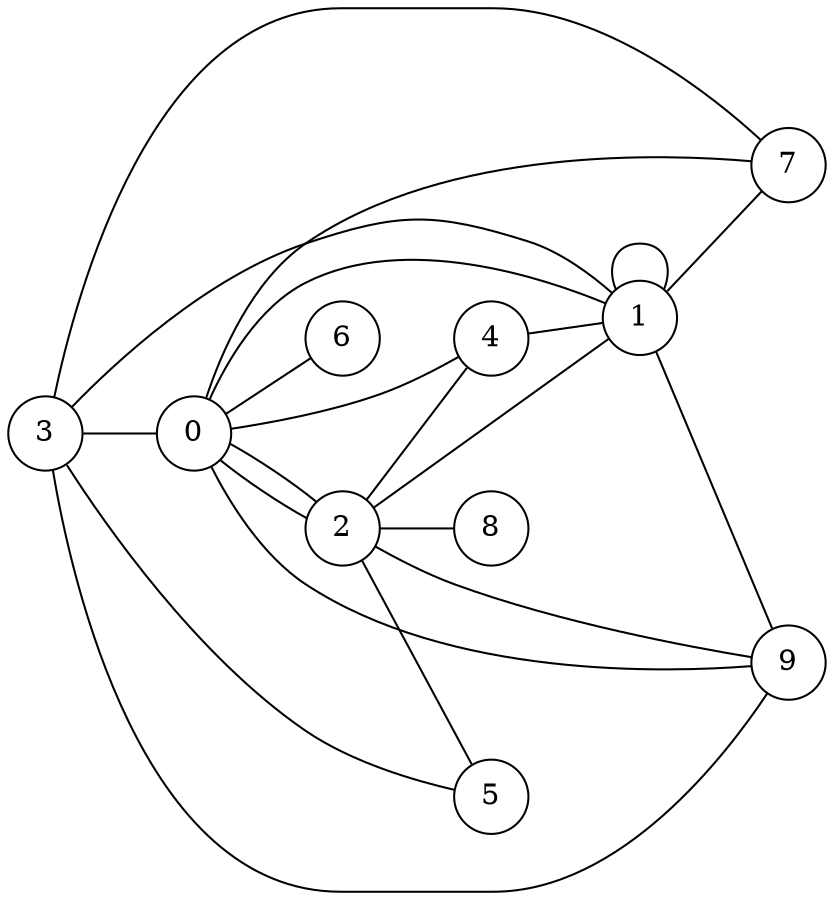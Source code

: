 graph unix {
	graph [ dpi = 300 ];
	node [shape=circle];
	size="6,6";
	rankdir="LR";

	"0" -- "1"
	"0" -- "2"
	"0" -- "4"
	"0" -- "6"
	"0" -- "7"
	"0" -- "9"
	"1" -- "1"
	"1" -- "7"
	"1" -- "9"
	"2" -- "0"
	"2" -- "1"
	"2" -- "4"
	"2" -- "5"
	"2" -- "8"
	"2" -- "9"
	"3" -- "0"
	"3" -- "1"
	"3" -- "5"
	"3" -- "7"
	"3" -- "9"
	"4" -- "1"
}
